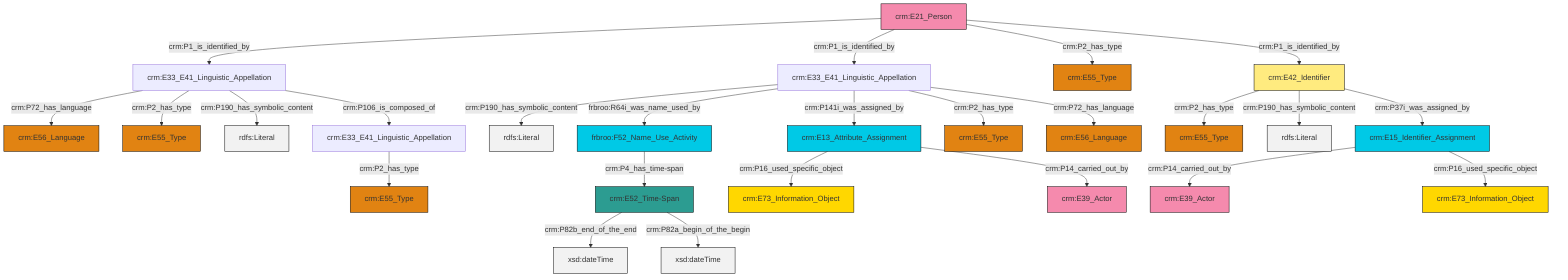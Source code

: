 graph TD
classDef Literal fill:#f2f2f2,stroke:#000000;
classDef CRM_Entity fill:#FFFFFF,stroke:#000000;
classDef Temporal_Entity fill:#00C9E6, stroke:#000000;
classDef Type fill:#E18312, stroke:#000000;
classDef Time-Span fill:#2C9C91, stroke:#000000;
classDef Appellation fill:#FFEB7F, stroke:#000000;
classDef Place fill:#008836, stroke:#000000;
classDef Persistent_Item fill:#B266B2, stroke:#000000;
classDef Conceptual_Object fill:#FFD700, stroke:#000000;
classDef Physical_Thing fill:#D2B48C, stroke:#000000;
classDef Actor fill:#f58aad, stroke:#000000;
classDef PC_Classes fill:#4ce600, stroke:#000000;
classDef Multi fill:#cccccc,stroke:#000000;

0["crm:E33_E41_Linguistic_Appellation"]:::Default -->|crm:P72_has_language| 1["crm:E56_Language"]:::Type
2["crm:E21_Person"]:::Actor -->|crm:P1_is_identified_by| 0["crm:E33_E41_Linguistic_Appellation"]:::Default
2["crm:E21_Person"]:::Actor -->|crm:P1_is_identified_by| 3["crm:E33_E41_Linguistic_Appellation"]:::Default
3["crm:E33_E41_Linguistic_Appellation"]:::Default -->|crm:P190_has_symbolic_content| 4[rdfs:Literal]:::Literal
0["crm:E33_E41_Linguistic_Appellation"]:::Default -->|crm:P2_has_type| 5["crm:E55_Type"]:::Type
2["crm:E21_Person"]:::Actor -->|crm:P2_has_type| 7["crm:E55_Type"]:::Type
11["crm:E33_E41_Linguistic_Appellation"]:::Default -->|crm:P2_has_type| 12["crm:E55_Type"]:::Type
3["crm:E33_E41_Linguistic_Appellation"]:::Default -->|frbroo:R64i_was_name_used_by| 13["frbroo:F52_Name_Use_Activity"]:::Temporal_Entity
17["crm:E42_Identifier"]:::Appellation -->|crm:P2_has_type| 15["crm:E55_Type"]:::Type
17["crm:E42_Identifier"]:::Appellation -->|crm:P190_has_symbolic_content| 18[rdfs:Literal]:::Literal
0["crm:E33_E41_Linguistic_Appellation"]:::Default -->|crm:P190_has_symbolic_content| 20[rdfs:Literal]:::Literal
23["crm:E15_Identifier_Assignment"]:::Temporal_Entity -->|crm:P14_carried_out_by| 21["crm:E39_Actor"]:::Actor
2["crm:E21_Person"]:::Actor -->|crm:P1_is_identified_by| 17["crm:E42_Identifier"]:::Appellation
9["crm:E13_Attribute_Assignment"]:::Temporal_Entity -->|crm:P16_used_specific_object| 28["crm:E73_Information_Object"]:::Conceptual_Object
3["crm:E33_E41_Linguistic_Appellation"]:::Default -->|crm:P141i_was_assigned_by| 9["crm:E13_Attribute_Assignment"]:::Temporal_Entity
9["crm:E13_Attribute_Assignment"]:::Temporal_Entity -->|crm:P14_carried_out_by| 25["crm:E39_Actor"]:::Actor
0["crm:E33_E41_Linguistic_Appellation"]:::Default -->|crm:P106_is_composed_of| 11["crm:E33_E41_Linguistic_Appellation"]:::Default
13["frbroo:F52_Name_Use_Activity"]:::Temporal_Entity -->|crm:P4_has_time-span| 35["crm:E52_Time-Span"]:::Time-Span
23["crm:E15_Identifier_Assignment"]:::Temporal_Entity -->|crm:P16_used_specific_object| 39["crm:E73_Information_Object"]:::Conceptual_Object
3["crm:E33_E41_Linguistic_Appellation"]:::Default -->|crm:P2_has_type| 30["crm:E55_Type"]:::Type
17["crm:E42_Identifier"]:::Appellation -->|crm:P37i_was_assigned_by| 23["crm:E15_Identifier_Assignment"]:::Temporal_Entity
35["crm:E52_Time-Span"]:::Time-Span -->|crm:P82b_end_of_the_end| 41[xsd:dateTime]:::Literal
3["crm:E33_E41_Linguistic_Appellation"]:::Default -->|crm:P72_has_language| 42["crm:E56_Language"]:::Type
35["crm:E52_Time-Span"]:::Time-Span -->|crm:P82a_begin_of_the_begin| 46[xsd:dateTime]:::Literal